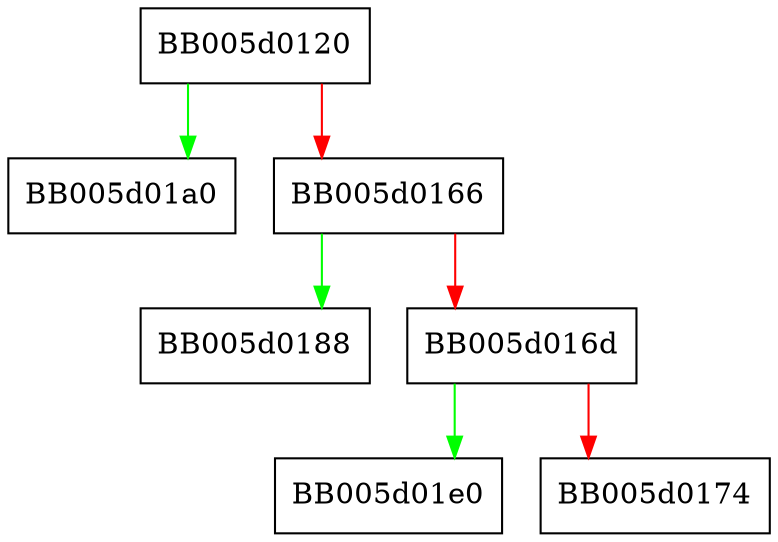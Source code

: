 digraph find_ameth {
  node [shape="box"];
  graph [splines=ortho];
  BB005d0120 -> BB005d01a0 [color="green"];
  BB005d0120 -> BB005d0166 [color="red"];
  BB005d0166 -> BB005d0188 [color="green"];
  BB005d0166 -> BB005d016d [color="red"];
  BB005d016d -> BB005d01e0 [color="green"];
  BB005d016d -> BB005d0174 [color="red"];
}